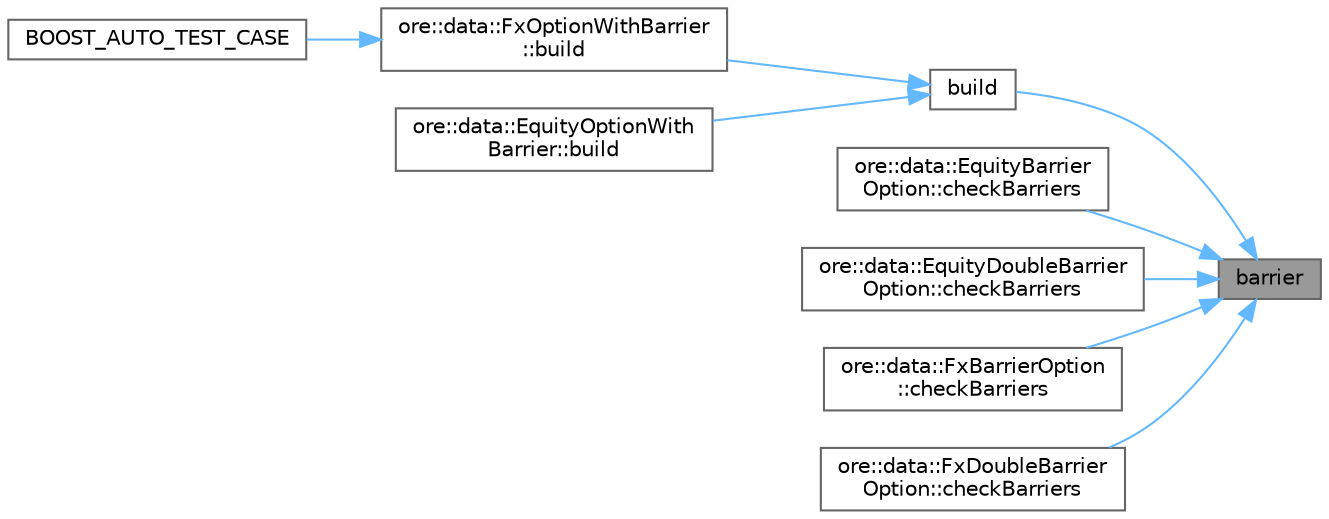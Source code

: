digraph "barrier"
{
 // INTERACTIVE_SVG=YES
 // LATEX_PDF_SIZE
  bgcolor="transparent";
  edge [fontname=Helvetica,fontsize=10,labelfontname=Helvetica,labelfontsize=10];
  node [fontname=Helvetica,fontsize=10,shape=box,height=0.2,width=0.4];
  rankdir="RL";
  Node1 [label="barrier",height=0.2,width=0.4,color="gray40", fillcolor="grey60", style="filled", fontcolor="black",tooltip=" "];
  Node1 -> Node2 [dir="back",color="steelblue1",style="solid"];
  Node2 [label="build",height=0.2,width=0.4,color="grey40", fillcolor="white", style="filled",URL="$classore_1_1data_1_1_barrier_option.html#ab1db499ff5e65c59fd2009d62276fdaf",tooltip="Build QuantLib/QuantExt instrument, link pricing engine."];
  Node2 -> Node3 [dir="back",color="steelblue1",style="solid"];
  Node3 [label="ore::data::FxOptionWithBarrier\l::build",height=0.2,width=0.4,color="grey40", fillcolor="white", style="filled",URL="$classore_1_1data_1_1_fx_option_with_barrier.html#a023906d726fdb4d1f906576fe597c579",tooltip=" "];
  Node3 -> Node4 [dir="back",color="steelblue1",style="solid"];
  Node4 [label="BOOST_AUTO_TEST_CASE",height=0.2,width=0.4,color="grey40", fillcolor="white", style="filled",URL="$fxexotics_8cpp.html#a97f1cf85be4712888f153506afc004be",tooltip=" "];
  Node2 -> Node5 [dir="back",color="steelblue1",style="solid"];
  Node5 [label="ore::data::EquityOptionWith\lBarrier::build",height=0.2,width=0.4,color="grey40", fillcolor="white", style="filled",URL="$classore_1_1data_1_1_equity_option_with_barrier.html#a023906d726fdb4d1f906576fe597c579",tooltip=" "];
  Node1 -> Node6 [dir="back",color="steelblue1",style="solid"];
  Node6 [label="ore::data::EquityBarrier\lOption::checkBarriers",height=0.2,width=0.4,color="grey40", fillcolor="white", style="filled",URL="$classore_1_1data_1_1_equity_barrier_option.html#afc4e3c2b52cfa84d7fd244b1e14c57c4",tooltip="check validity of barriers"];
  Node1 -> Node7 [dir="back",color="steelblue1",style="solid"];
  Node7 [label="ore::data::EquityDoubleBarrier\lOption::checkBarriers",height=0.2,width=0.4,color="grey40", fillcolor="white", style="filled",URL="$classore_1_1data_1_1_equity_double_barrier_option.html#afc4e3c2b52cfa84d7fd244b1e14c57c4",tooltip="check validity of barriers"];
  Node1 -> Node8 [dir="back",color="steelblue1",style="solid"];
  Node8 [label="ore::data::FxBarrierOption\l::checkBarriers",height=0.2,width=0.4,color="grey40", fillcolor="white", style="filled",URL="$classore_1_1data_1_1_fx_barrier_option.html#afc4e3c2b52cfa84d7fd244b1e14c57c4",tooltip="check validity of barriers"];
  Node1 -> Node9 [dir="back",color="steelblue1",style="solid"];
  Node9 [label="ore::data::FxDoubleBarrier\lOption::checkBarriers",height=0.2,width=0.4,color="grey40", fillcolor="white", style="filled",URL="$classore_1_1data_1_1_fx_double_barrier_option.html#afc4e3c2b52cfa84d7fd244b1e14c57c4",tooltip="check validity of barriers"];
}
